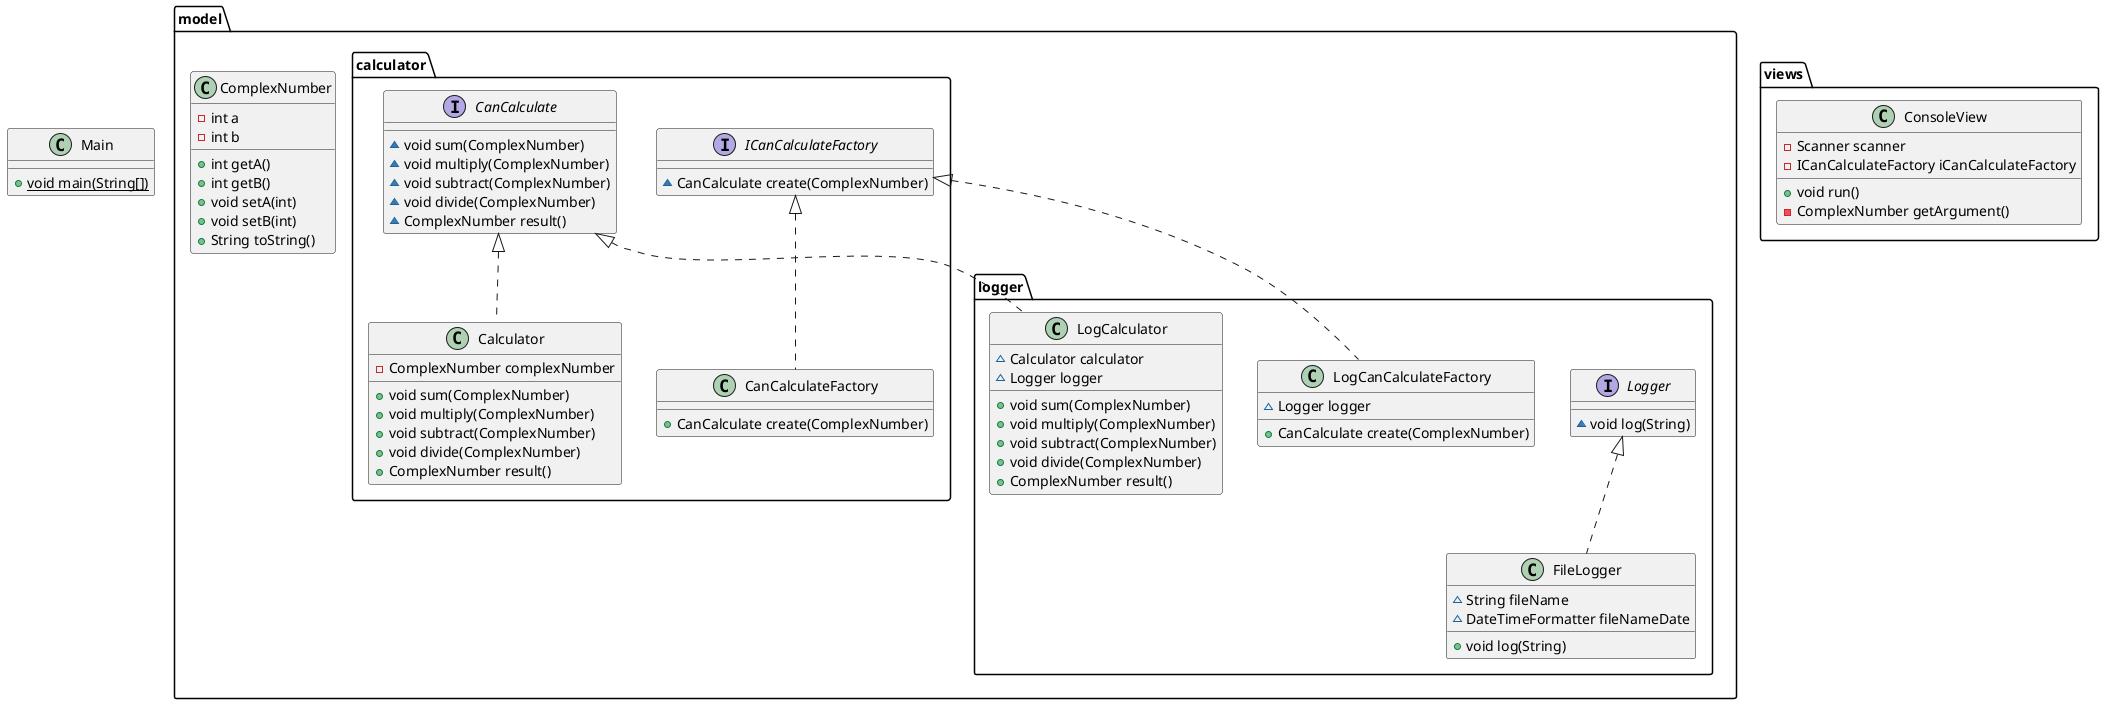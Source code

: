 @startuml
interface model.calculator.ICanCalculateFactory {
~ CanCalculate create(ComplexNumber)
}
class model.ComplexNumber {
- int a
- int b
+ int getA()
+ int getB()
+ void setA(int)
+ void setB(int)
+ String toString()
}
class model.logger.FileLogger {
~ String fileName
~ DateTimeFormatter fileNameDate
+ void log(String)
}
interface model.logger.Logger {
~ void log(String)
}
class model.logger.LogCanCalculateFactory {
~ Logger logger
+ CanCalculate create(ComplexNumber)
}
class model.calculator.CanCalculateFactory {
+ CanCalculate create(ComplexNumber)
}
class views.ConsoleView {
- Scanner scanner
- ICanCalculateFactory iCanCalculateFactory
+ void run()
- ComplexNumber getArgument()
}
interface model.calculator.CanCalculate {
~ void sum(ComplexNumber)
~ void multiply(ComplexNumber)
~ void subtract(ComplexNumber)
~ void divide(ComplexNumber)
~ ComplexNumber result()
}
class model.logger.LogCalculator {
~ Calculator calculator
~ Logger logger
+ void sum(ComplexNumber)
+ void multiply(ComplexNumber)
+ void subtract(ComplexNumber)
+ void divide(ComplexNumber)
+ ComplexNumber result()
}
class Main {
+ {static} void main(String[])
}
class model.calculator.Calculator {
- ComplexNumber complexNumber
+ void sum(ComplexNumber)
+ void multiply(ComplexNumber)
+ void subtract(ComplexNumber)
+ void divide(ComplexNumber)
+ ComplexNumber result()
}


model.logger.Logger <|.. model.logger.FileLogger
model.calculator.ICanCalculateFactory <|.. model.logger.LogCanCalculateFactory
model.calculator.ICanCalculateFactory <|.. model.calculator.CanCalculateFactory
model.calculator.CanCalculate <|.. model.logger.LogCalculator
model.calculator.CanCalculate <|.. model.calculator.Calculator
@enduml